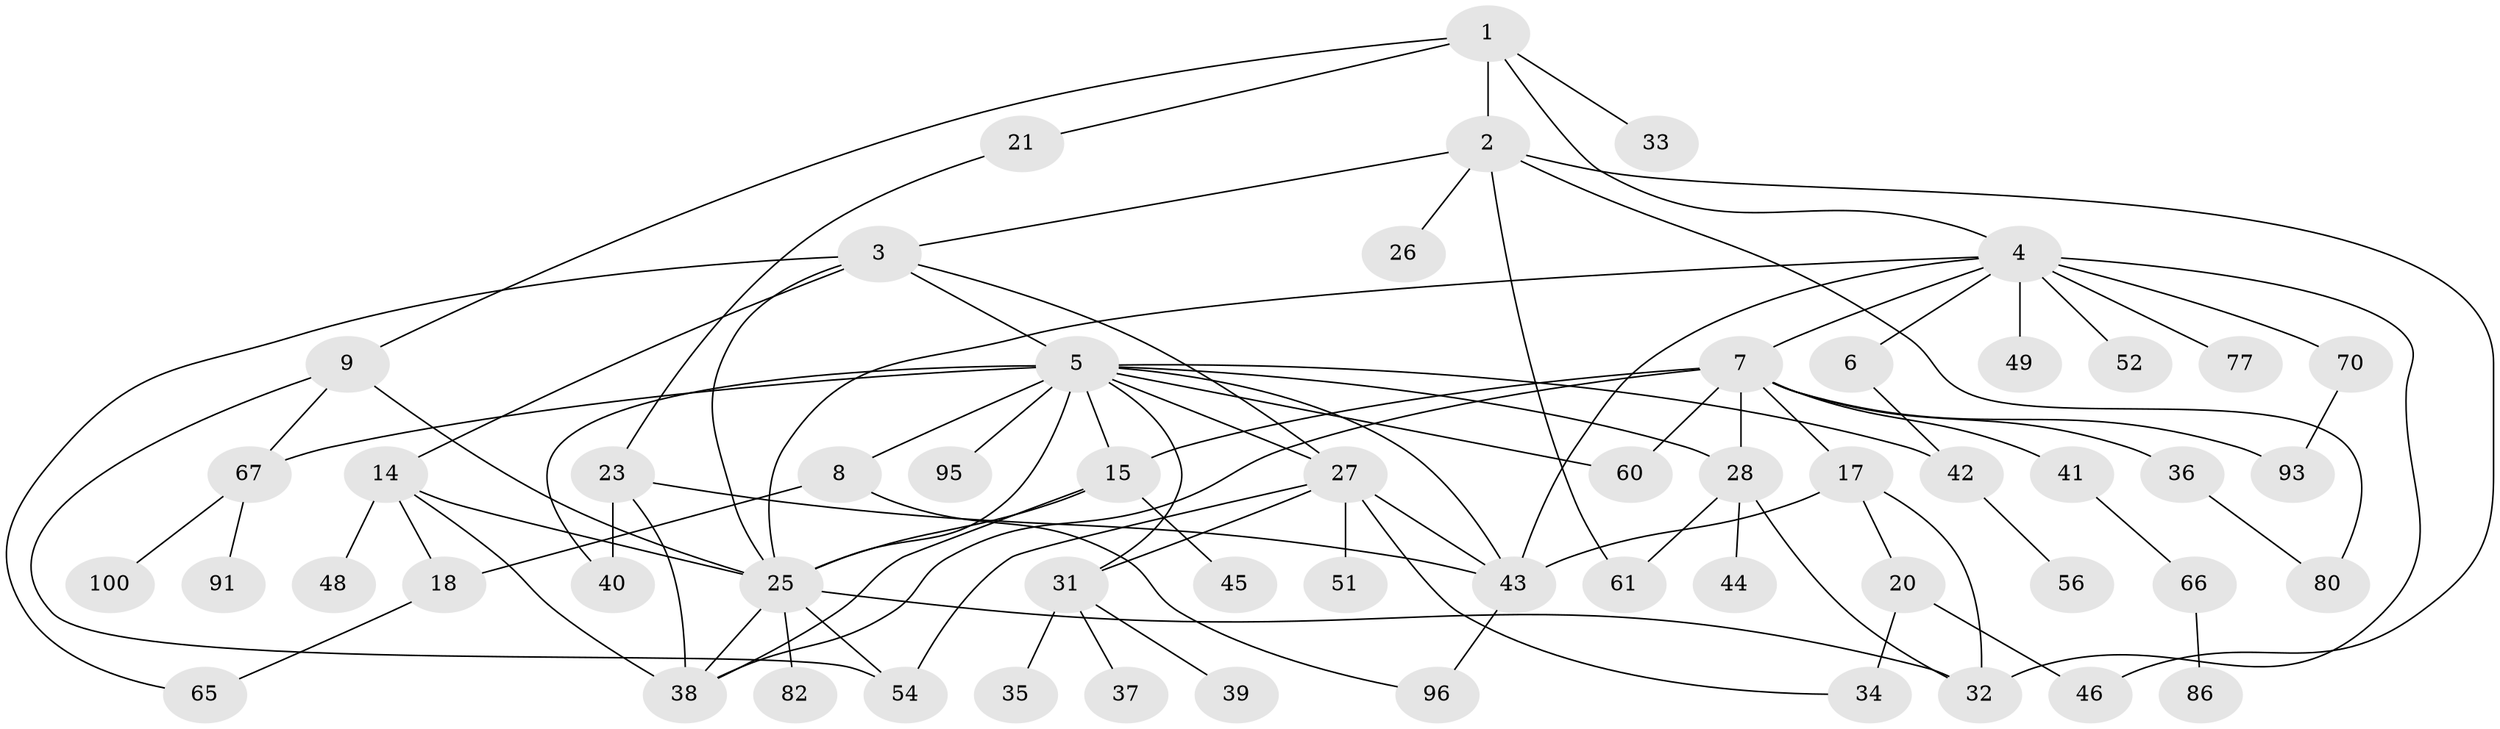 // original degree distribution, {5: 0.07017543859649122, 6: 0.043859649122807015, 7: 0.008771929824561403, 3: 0.21929824561403508, 4: 0.14035087719298245, 2: 0.2543859649122807, 1: 0.2631578947368421}
// Generated by graph-tools (version 1.1) at 2025/13/03/09/25 04:13:31]
// undirected, 57 vertices, 90 edges
graph export_dot {
graph [start="1"]
  node [color=gray90,style=filled];
  1;
  2 [super="+68"];
  3 [super="+94"];
  4 [super="+16+11"];
  5 [super="+13"];
  6 [super="+24+64"];
  7 [super="+10"];
  8 [super="+71"];
  9 [super="+53"];
  14 [super="+29"];
  15 [super="+55"];
  17;
  18;
  20 [super="+113"];
  21;
  23 [super="+89"];
  25 [super="+76+81+69"];
  26;
  27 [super="+30+73"];
  28 [super="+47"];
  31 [super="+78"];
  32 [super="+110"];
  33;
  34 [super="+87"];
  35 [super="+84"];
  36;
  37 [super="+85"];
  38 [super="+75"];
  39;
  40 [super="+50+90"];
  41 [super="+88"];
  42;
  43 [super="+107"];
  44;
  45;
  46;
  48;
  49;
  51;
  52 [super="+101"];
  54 [super="+62"];
  56;
  60 [super="+97"];
  61 [super="+103"];
  65;
  66;
  67 [super="+74+72"];
  70 [super="+92"];
  77;
  80 [super="+111"];
  82;
  86;
  91;
  93;
  95 [super="+108"];
  96;
  100 [super="+112"];
  1 -- 2;
  1 -- 4;
  1 -- 9;
  1 -- 21;
  1 -- 33;
  2 -- 3;
  2 -- 26;
  2 -- 46;
  2 -- 61 [weight=2];
  2 -- 80;
  3 -- 5;
  3 -- 14;
  3 -- 27;
  3 -- 65;
  3 -- 25;
  4 -- 6;
  4 -- 7 [weight=2];
  4 -- 43;
  4 -- 77;
  4 -- 32;
  4 -- 49;
  4 -- 70;
  4 -- 52;
  4 -- 25;
  5 -- 8;
  5 -- 67;
  5 -- 40;
  5 -- 42;
  5 -- 43;
  5 -- 28;
  5 -- 15;
  5 -- 60;
  5 -- 95 [weight=2];
  5 -- 31;
  5 -- 27;
  5 -- 25;
  6 -- 42;
  7 -- 15;
  7 -- 28;
  7 -- 36;
  7 -- 17;
  7 -- 38;
  7 -- 41;
  7 -- 60;
  7 -- 93;
  8 -- 18;
  8 -- 96;
  9 -- 25;
  9 -- 67;
  9 -- 54;
  14 -- 18;
  14 -- 48;
  14 -- 25;
  14 -- 38;
  15 -- 45;
  15 -- 38;
  15 -- 25;
  17 -- 20;
  17 -- 32;
  17 -- 43;
  18 -- 65;
  20 -- 34 [weight=2];
  20 -- 46;
  21 -- 23;
  23 -- 40;
  23 -- 38;
  23 -- 43 [weight=2];
  25 -- 82;
  25 -- 38;
  25 -- 54;
  25 -- 32;
  27 -- 51;
  27 -- 43;
  27 -- 54;
  27 -- 31;
  27 -- 34;
  28 -- 44;
  28 -- 61;
  28 -- 32;
  31 -- 35;
  31 -- 37;
  31 -- 39;
  36 -- 80;
  41 -- 66;
  42 -- 56;
  43 -- 96;
  66 -- 86;
  67 -- 91;
  67 -- 100;
  70 -- 93;
}
